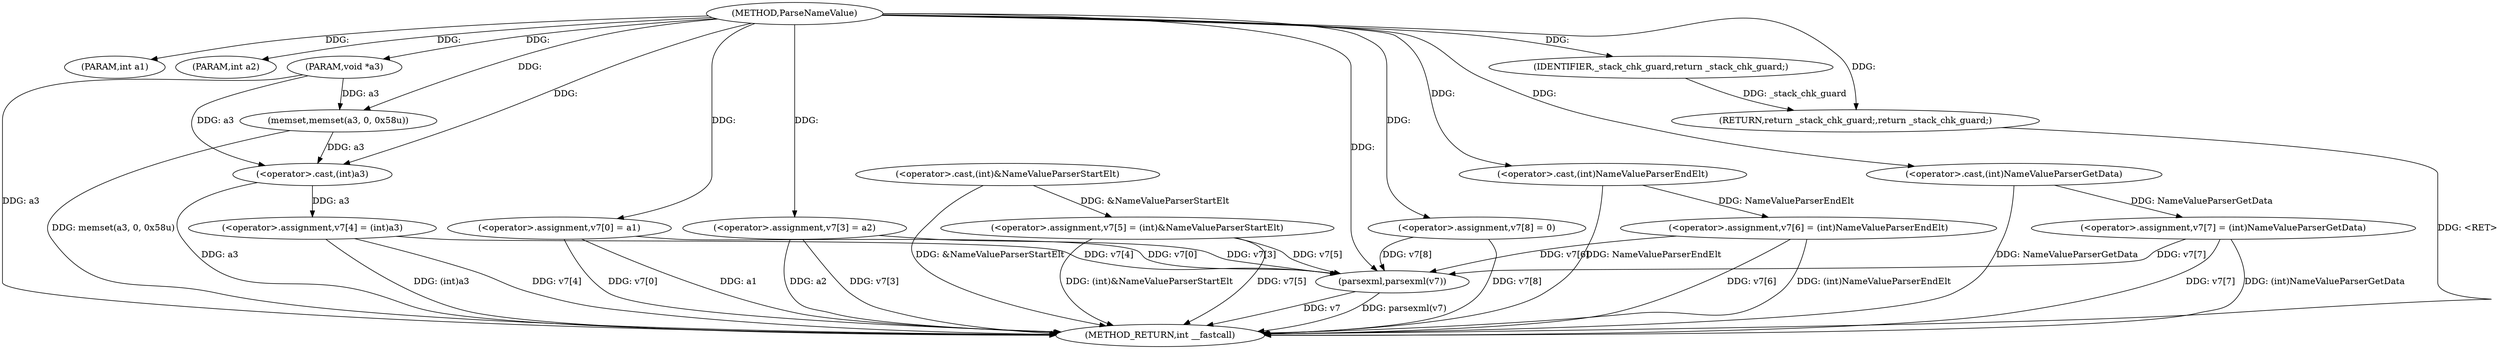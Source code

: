 digraph ParseNameValue {  
"1000102" [label = "(METHOD,ParseNameValue)" ]
"1000160" [label = "(METHOD_RETURN,int __fastcall)" ]
"1000103" [label = "(PARAM,int a1)" ]
"1000104" [label = "(PARAM,int a2)" ]
"1000105" [label = "(PARAM,void *a3)" ]
"1000108" [label = "(memset,memset(a3, 0, 0x58u))" ]
"1000112" [label = "(<operator>.assignment,v7[0] = a1)" ]
"1000117" [label = "(<operator>.assignment,v7[3] = a2)" ]
"1000122" [label = "(<operator>.assignment,v7[4] = (int)a3)" ]
"1000126" [label = "(<operator>.cast,(int)a3)" ]
"1000129" [label = "(<operator>.assignment,v7[5] = (int)&NameValueParserStartElt)" ]
"1000133" [label = "(<operator>.cast,(int)&NameValueParserStartElt)" ]
"1000137" [label = "(<operator>.assignment,v7[8] = 0)" ]
"1000142" [label = "(<operator>.assignment,v7[6] = (int)NameValueParserEndElt)" ]
"1000146" [label = "(<operator>.cast,(int)NameValueParserEndElt)" ]
"1000149" [label = "(<operator>.assignment,v7[7] = (int)NameValueParserGetData)" ]
"1000153" [label = "(<operator>.cast,(int)NameValueParserGetData)" ]
"1000156" [label = "(parsexml,parsexml(v7))" ]
"1000158" [label = "(RETURN,return _stack_chk_guard;,return _stack_chk_guard;)" ]
"1000159" [label = "(IDENTIFIER,_stack_chk_guard,return _stack_chk_guard;)" ]
  "1000142" -> "1000160"  [ label = "DDG: v7[6]"] 
  "1000156" -> "1000160"  [ label = "DDG: v7"] 
  "1000117" -> "1000160"  [ label = "DDG: a2"] 
  "1000112" -> "1000160"  [ label = "DDG: a1"] 
  "1000137" -> "1000160"  [ label = "DDG: v7[8]"] 
  "1000156" -> "1000160"  [ label = "DDG: parsexml(v7)"] 
  "1000108" -> "1000160"  [ label = "DDG: memset(a3, 0, 0x58u)"] 
  "1000112" -> "1000160"  [ label = "DDG: v7[0]"] 
  "1000126" -> "1000160"  [ label = "DDG: a3"] 
  "1000117" -> "1000160"  [ label = "DDG: v7[3]"] 
  "1000105" -> "1000160"  [ label = "DDG: a3"] 
  "1000129" -> "1000160"  [ label = "DDG: v7[5]"] 
  "1000149" -> "1000160"  [ label = "DDG: (int)NameValueParserGetData"] 
  "1000129" -> "1000160"  [ label = "DDG: (int)&NameValueParserStartElt"] 
  "1000149" -> "1000160"  [ label = "DDG: v7[7]"] 
  "1000146" -> "1000160"  [ label = "DDG: NameValueParserEndElt"] 
  "1000153" -> "1000160"  [ label = "DDG: NameValueParserGetData"] 
  "1000133" -> "1000160"  [ label = "DDG: &NameValueParserStartElt"] 
  "1000122" -> "1000160"  [ label = "DDG: (int)a3"] 
  "1000142" -> "1000160"  [ label = "DDG: (int)NameValueParserEndElt"] 
  "1000122" -> "1000160"  [ label = "DDG: v7[4]"] 
  "1000158" -> "1000160"  [ label = "DDG: <RET>"] 
  "1000102" -> "1000103"  [ label = "DDG: "] 
  "1000102" -> "1000104"  [ label = "DDG: "] 
  "1000102" -> "1000105"  [ label = "DDG: "] 
  "1000105" -> "1000108"  [ label = "DDG: a3"] 
  "1000102" -> "1000108"  [ label = "DDG: "] 
  "1000102" -> "1000112"  [ label = "DDG: "] 
  "1000102" -> "1000117"  [ label = "DDG: "] 
  "1000126" -> "1000122"  [ label = "DDG: a3"] 
  "1000108" -> "1000126"  [ label = "DDG: a3"] 
  "1000105" -> "1000126"  [ label = "DDG: a3"] 
  "1000102" -> "1000126"  [ label = "DDG: "] 
  "1000133" -> "1000129"  [ label = "DDG: &NameValueParserStartElt"] 
  "1000102" -> "1000137"  [ label = "DDG: "] 
  "1000146" -> "1000142"  [ label = "DDG: NameValueParserEndElt"] 
  "1000102" -> "1000146"  [ label = "DDG: "] 
  "1000153" -> "1000149"  [ label = "DDG: NameValueParserGetData"] 
  "1000102" -> "1000153"  [ label = "DDG: "] 
  "1000142" -> "1000156"  [ label = "DDG: v7[6]"] 
  "1000112" -> "1000156"  [ label = "DDG: v7[0]"] 
  "1000117" -> "1000156"  [ label = "DDG: v7[3]"] 
  "1000129" -> "1000156"  [ label = "DDG: v7[5]"] 
  "1000149" -> "1000156"  [ label = "DDG: v7[7]"] 
  "1000137" -> "1000156"  [ label = "DDG: v7[8]"] 
  "1000122" -> "1000156"  [ label = "DDG: v7[4]"] 
  "1000102" -> "1000156"  [ label = "DDG: "] 
  "1000159" -> "1000158"  [ label = "DDG: _stack_chk_guard"] 
  "1000102" -> "1000158"  [ label = "DDG: "] 
  "1000102" -> "1000159"  [ label = "DDG: "] 
}
